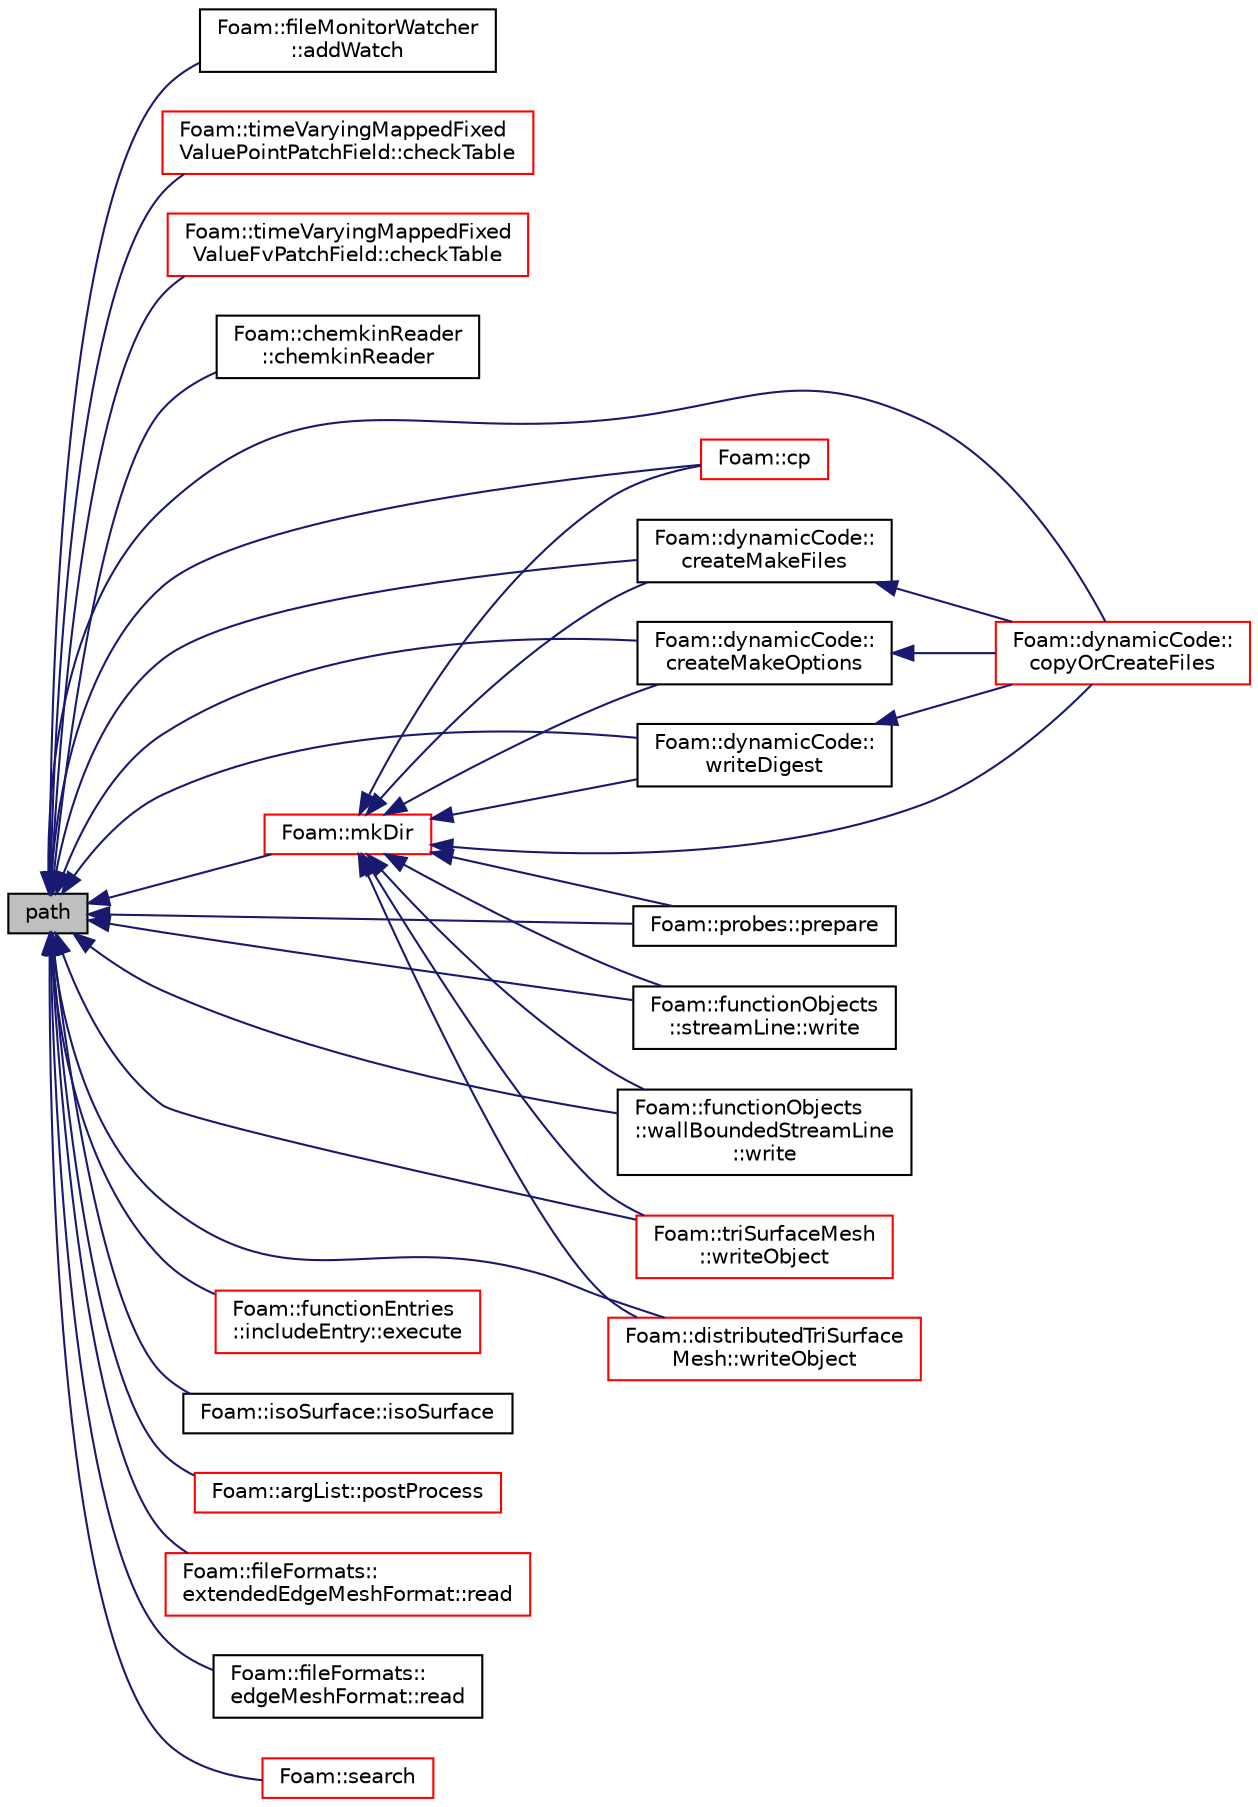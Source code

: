 digraph "path"
{
  bgcolor="transparent";
  edge [fontname="Helvetica",fontsize="10",labelfontname="Helvetica",labelfontsize="10"];
  node [fontname="Helvetica",fontsize="10",shape=record];
  rankdir="LR";
  Node1 [label="path",height=0.2,width=0.4,color="black", fillcolor="grey75", style="filled", fontcolor="black"];
  Node1 -> Node2 [dir="back",color="midnightblue",fontsize="10",style="solid",fontname="Helvetica"];
  Node2 [label="Foam::fileMonitorWatcher\l::addWatch",height=0.2,width=0.4,color="black",URL="$a00784.html#acaefed897622fceba52d1e4639d0731a"];
  Node1 -> Node3 [dir="back",color="midnightblue",fontsize="10",style="solid",fontname="Helvetica"];
  Node3 [label="Foam::timeVaryingMappedFixed\lValuePointPatchField::checkTable",height=0.2,width=0.4,color="red",URL="$a02705.html#a89f63f29ad3b1f1081f9bc42599fef27",tooltip="Find boundary data inbetween current time and interpolate. "];
  Node1 -> Node4 [dir="back",color="midnightblue",fontsize="10",style="solid",fontname="Helvetica"];
  Node4 [label="Foam::timeVaryingMappedFixed\lValueFvPatchField::checkTable",height=0.2,width=0.4,color="red",URL="$a02704.html#a89f63f29ad3b1f1081f9bc42599fef27",tooltip="Find boundary data inbetween current time and interpolate. "];
  Node1 -> Node5 [dir="back",color="midnightblue",fontsize="10",style="solid",fontname="Helvetica"];
  Node5 [label="Foam::chemkinReader\l::chemkinReader",height=0.2,width=0.4,color="black",URL="$a00262.html#ad5d1c0516a2875bcf47df1f69561dffe",tooltip="Construct by getting the CHEMKIN III file name from dictionary. "];
  Node1 -> Node6 [dir="back",color="midnightblue",fontsize="10",style="solid",fontname="Helvetica"];
  Node6 [label="Foam::dynamicCode::\lcopyOrCreateFiles",height=0.2,width=0.4,color="red",URL="$a00599.html#aafdce80d9c7bfe4288158f3804c5cd53",tooltip="Copy/create files prior to compilation. "];
  Node1 -> Node7 [dir="back",color="midnightblue",fontsize="10",style="solid",fontname="Helvetica"];
  Node7 [label="Foam::cp",height=0.2,width=0.4,color="red",URL="$a10887.html#a90b626bb0848617906ac62a5570c010f",tooltip="Copy, recursively if necessary, the source to the destination. "];
  Node1 -> Node8 [dir="back",color="midnightblue",fontsize="10",style="solid",fontname="Helvetica"];
  Node8 [label="Foam::dynamicCode::\lcreateMakeFiles",height=0.2,width=0.4,color="black",URL="$a00599.html#a690da8d74d70b093a7950444b2e8622d",tooltip="Copy/create Make/files prior to compilation. "];
  Node8 -> Node6 [dir="back",color="midnightblue",fontsize="10",style="solid",fontname="Helvetica"];
  Node1 -> Node9 [dir="back",color="midnightblue",fontsize="10",style="solid",fontname="Helvetica"];
  Node9 [label="Foam::dynamicCode::\lcreateMakeOptions",height=0.2,width=0.4,color="black",URL="$a00599.html#a91d5b400fe8a63c9a7cbf2434c587d56",tooltip="Copy/create Make/options prior to compilation. "];
  Node9 -> Node6 [dir="back",color="midnightblue",fontsize="10",style="solid",fontname="Helvetica"];
  Node1 -> Node10 [dir="back",color="midnightblue",fontsize="10",style="solid",fontname="Helvetica"];
  Node10 [label="Foam::functionEntries\l::includeEntry::execute",height=0.2,width=0.4,color="red",URL="$a01055.html#a0aa3070c44783d911c1f7924042f1cea",tooltip="Execute the functionEntry in a sub-dict context. "];
  Node1 -> Node11 [dir="back",color="midnightblue",fontsize="10",style="solid",fontname="Helvetica"];
  Node11 [label="Foam::isoSurface::isoSurface",height=0.2,width=0.4,color="black",URL="$a01207.html#a2d3f6322d0523951b389b2245851396f",tooltip="Construct from cell values and point values. Uses boundaryField. "];
  Node1 -> Node12 [dir="back",color="midnightblue",fontsize="10",style="solid",fontname="Helvetica"];
  Node12 [label="Foam::mkDir",height=0.2,width=0.4,color="red",URL="$a10887.html#a2ae410f2311adf94d66451b7423fdf4e",tooltip="Make a directory and return an error if it could not be created. "];
  Node12 -> Node6 [dir="back",color="midnightblue",fontsize="10",style="solid",fontname="Helvetica"];
  Node12 -> Node7 [dir="back",color="midnightblue",fontsize="10",style="solid",fontname="Helvetica"];
  Node12 -> Node8 [dir="back",color="midnightblue",fontsize="10",style="solid",fontname="Helvetica"];
  Node12 -> Node9 [dir="back",color="midnightblue",fontsize="10",style="solid",fontname="Helvetica"];
  Node12 -> Node13 [dir="back",color="midnightblue",fontsize="10",style="solid",fontname="Helvetica"];
  Node13 [label="Foam::probes::prepare",height=0.2,width=0.4,color="black",URL="$a02020.html#a5e55cd815681cedddeb894b90ef68173",tooltip="Classify field type and Open/close file streams,. "];
  Node12 -> Node14 [dir="back",color="midnightblue",fontsize="10",style="solid",fontname="Helvetica"];
  Node14 [label="Foam::functionObjects\l::streamLine::write",height=0.2,width=0.4,color="black",URL="$a02535.html#ae8f6374e29a250261b3979bbd6e5cb40",tooltip="Calculate and write the steamlines. "];
  Node12 -> Node15 [dir="back",color="midnightblue",fontsize="10",style="solid",fontname="Helvetica"];
  Node15 [label="Foam::functionObjects\l::wallBoundedStreamLine\l::write",height=0.2,width=0.4,color="black",URL="$a02937.html#ae8f6374e29a250261b3979bbd6e5cb40",tooltip="Calculate and write the wall-bounded streamlines. "];
  Node12 -> Node16 [dir="back",color="midnightblue",fontsize="10",style="solid",fontname="Helvetica"];
  Node16 [label="Foam::dynamicCode::\lwriteDigest",height=0.2,width=0.4,color="black",URL="$a00599.html#a5a15bf3aa52c717e7b395643600b3b7b",tooltip="Write digest to Make/SHA1Digest. "];
  Node16 -> Node6 [dir="back",color="midnightblue",fontsize="10",style="solid",fontname="Helvetica"];
  Node12 -> Node17 [dir="back",color="midnightblue",fontsize="10",style="solid",fontname="Helvetica"];
  Node17 [label="Foam::triSurfaceMesh\l::writeObject",height=0.2,width=0.4,color="red",URL="$a02774.html#aa4d5557147f7b9288cfbf5222d503307",tooltip="Write using given format, version and compression. "];
  Node12 -> Node18 [dir="back",color="midnightblue",fontsize="10",style="solid",fontname="Helvetica"];
  Node18 [label="Foam::distributedTriSurface\lMesh::writeObject",height=0.2,width=0.4,color="red",URL="$a00560.html#aa4d5557147f7b9288cfbf5222d503307",tooltip="Write using given format, version and compression. "];
  Node1 -> Node19 [dir="back",color="midnightblue",fontsize="10",style="solid",fontname="Helvetica"];
  Node19 [label="Foam::argList::postProcess",height=0.2,width=0.4,color="red",URL="$a00064.html#a33eba5deec7806b2f522a21adeff2c9d",tooltip="Return true if the post-processing option is specified. "];
  Node1 -> Node13 [dir="back",color="midnightblue",fontsize="10",style="solid",fontname="Helvetica"];
  Node1 -> Node20 [dir="back",color="midnightblue",fontsize="10",style="solid",fontname="Helvetica"];
  Node20 [label="Foam::fileFormats::\lextendedEdgeMeshFormat::read",height=0.2,width=0.4,color="red",URL="$a00704.html#a464ebd67acbdff0014d4dae69e3ec4be",tooltip="Read from file. "];
  Node1 -> Node21 [dir="back",color="midnightblue",fontsize="10",style="solid",fontname="Helvetica"];
  Node21 [label="Foam::fileFormats::\ledgeMeshFormat::read",height=0.2,width=0.4,color="black",URL="$a00622.html#a464ebd67acbdff0014d4dae69e3ec4be",tooltip="Read from file. "];
  Node1 -> Node22 [dir="back",color="midnightblue",fontsize="10",style="solid",fontname="Helvetica"];
  Node22 [label="Foam::search",height=0.2,width=0.4,color="red",URL="$a10887.html#af960e9b0859dc8a5454cb180698f87f5",tooltip="Recursively search the given directory for the file. "];
  Node1 -> Node14 [dir="back",color="midnightblue",fontsize="10",style="solid",fontname="Helvetica"];
  Node1 -> Node15 [dir="back",color="midnightblue",fontsize="10",style="solid",fontname="Helvetica"];
  Node1 -> Node16 [dir="back",color="midnightblue",fontsize="10",style="solid",fontname="Helvetica"];
  Node1 -> Node17 [dir="back",color="midnightblue",fontsize="10",style="solid",fontname="Helvetica"];
  Node1 -> Node18 [dir="back",color="midnightblue",fontsize="10",style="solid",fontname="Helvetica"];
}
